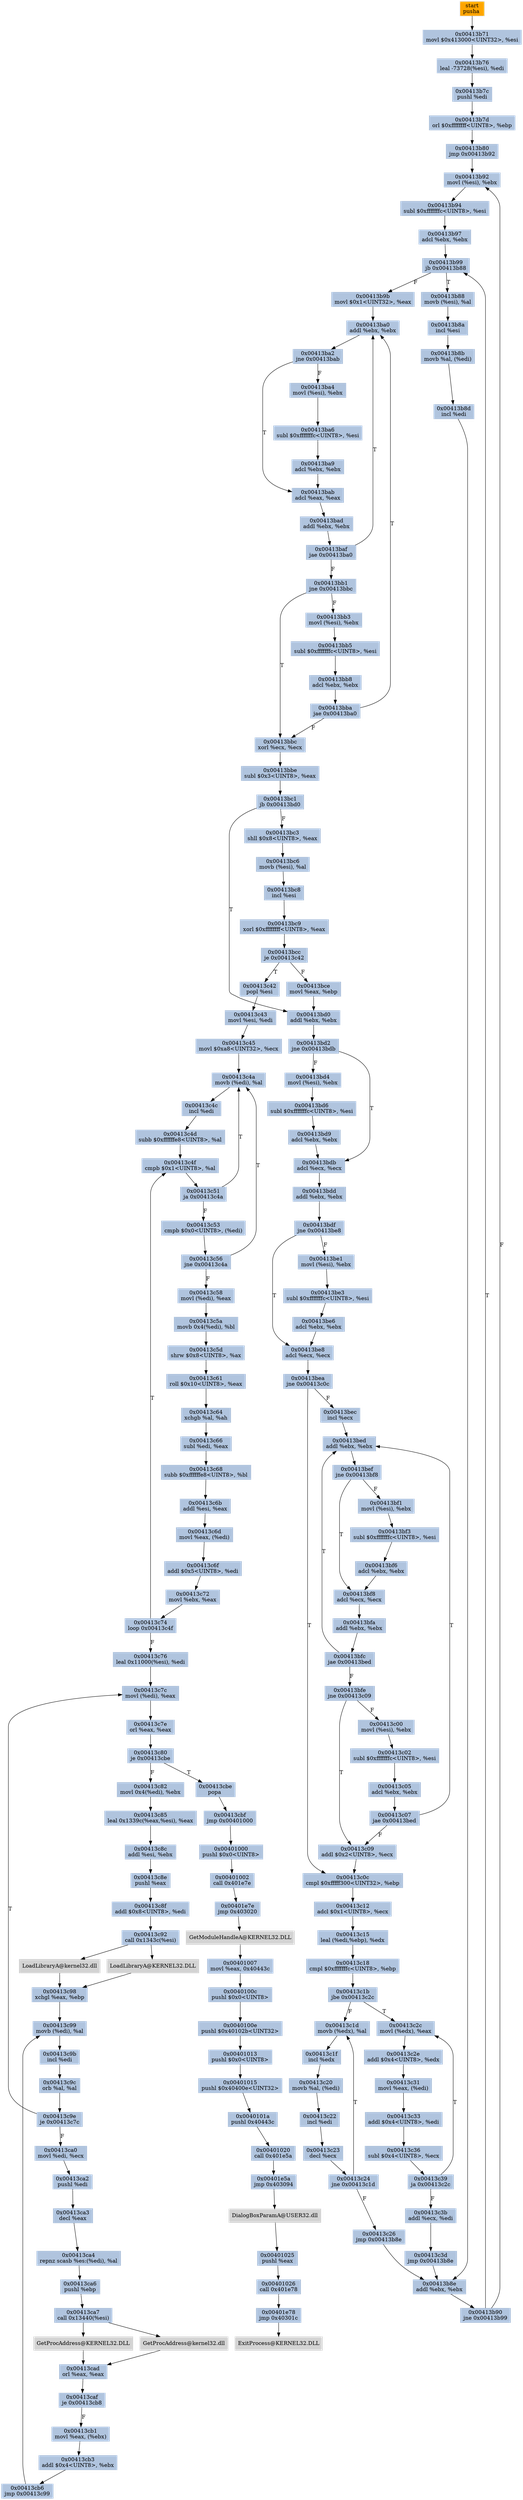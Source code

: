 digraph G {
node[shape=rectangle,style=filled,fillcolor=lightsteelblue,color=lightsteelblue]
bgcolor="transparent"
a0x00413b70pusha_[label="start\npusha ",color="lightgrey",fillcolor="orange"];
a0x00413b71movl_0x413000UINT32_esi[label="0x00413b71\nmovl $0x413000<UINT32>, %esi"];
a0x00413b76leal__73728esi__edi[label="0x00413b76\nleal -73728(%esi), %edi"];
a0x00413b7cpushl_edi[label="0x00413b7c\npushl %edi"];
a0x00413b7dorl_0xffffffffUINT8_ebp[label="0x00413b7d\norl $0xffffffff<UINT8>, %ebp"];
a0x00413b80jmp_0x00413b92[label="0x00413b80\njmp 0x00413b92"];
a0x00413b92movl_esi__ebx[label="0x00413b92\nmovl (%esi), %ebx"];
a0x00413b94subl_0xfffffffcUINT8_esi[label="0x00413b94\nsubl $0xfffffffc<UINT8>, %esi"];
a0x00413b97adcl_ebx_ebx[label="0x00413b97\nadcl %ebx, %ebx"];
a0x00413b99jb_0x00413b88[label="0x00413b99\njb 0x00413b88"];
a0x00413b88movb_esi__al[label="0x00413b88\nmovb (%esi), %al"];
a0x00413b8aincl_esi[label="0x00413b8a\nincl %esi"];
a0x00413b8bmovb_al_edi_[label="0x00413b8b\nmovb %al, (%edi)"];
a0x00413b8dincl_edi[label="0x00413b8d\nincl %edi"];
a0x00413b8eaddl_ebx_ebx[label="0x00413b8e\naddl %ebx, %ebx"];
a0x00413b90jne_0x00413b99[label="0x00413b90\njne 0x00413b99"];
a0x00413b9bmovl_0x1UINT32_eax[label="0x00413b9b\nmovl $0x1<UINT32>, %eax"];
a0x00413ba0addl_ebx_ebx[label="0x00413ba0\naddl %ebx, %ebx"];
a0x00413ba2jne_0x00413bab[label="0x00413ba2\njne 0x00413bab"];
a0x00413babadcl_eax_eax[label="0x00413bab\nadcl %eax, %eax"];
a0x00413badaddl_ebx_ebx[label="0x00413bad\naddl %ebx, %ebx"];
a0x00413bafjae_0x00413ba0[label="0x00413baf\njae 0x00413ba0"];
a0x00413bb1jne_0x00413bbc[label="0x00413bb1\njne 0x00413bbc"];
a0x00413bbcxorl_ecx_ecx[label="0x00413bbc\nxorl %ecx, %ecx"];
a0x00413bbesubl_0x3UINT8_eax[label="0x00413bbe\nsubl $0x3<UINT8>, %eax"];
a0x00413bc1jb_0x00413bd0[label="0x00413bc1\njb 0x00413bd0"];
a0x00413bc3shll_0x8UINT8_eax[label="0x00413bc3\nshll $0x8<UINT8>, %eax"];
a0x00413bc6movb_esi__al[label="0x00413bc6\nmovb (%esi), %al"];
a0x00413bc8incl_esi[label="0x00413bc8\nincl %esi"];
a0x00413bc9xorl_0xffffffffUINT8_eax[label="0x00413bc9\nxorl $0xffffffff<UINT8>, %eax"];
a0x00413bccje_0x00413c42[label="0x00413bcc\nje 0x00413c42"];
a0x00413bcemovl_eax_ebp[label="0x00413bce\nmovl %eax, %ebp"];
a0x00413bd0addl_ebx_ebx[label="0x00413bd0\naddl %ebx, %ebx"];
a0x00413bd2jne_0x00413bdb[label="0x00413bd2\njne 0x00413bdb"];
a0x00413bdbadcl_ecx_ecx[label="0x00413bdb\nadcl %ecx, %ecx"];
a0x00413bddaddl_ebx_ebx[label="0x00413bdd\naddl %ebx, %ebx"];
a0x00413bdfjne_0x00413be8[label="0x00413bdf\njne 0x00413be8"];
a0x00413be8adcl_ecx_ecx[label="0x00413be8\nadcl %ecx, %ecx"];
a0x00413beajne_0x00413c0c[label="0x00413bea\njne 0x00413c0c"];
a0x00413c0ccmpl_0xfffff300UINT32_ebp[label="0x00413c0c\ncmpl $0xfffff300<UINT32>, %ebp"];
a0x00413c12adcl_0x1UINT8_ecx[label="0x00413c12\nadcl $0x1<UINT8>, %ecx"];
a0x00413c15leal_ediebp__edx[label="0x00413c15\nleal (%edi,%ebp), %edx"];
a0x00413c18cmpl_0xfffffffcUINT8_ebp[label="0x00413c18\ncmpl $0xfffffffc<UINT8>, %ebp"];
a0x00413c1bjbe_0x00413c2c[label="0x00413c1b\njbe 0x00413c2c"];
a0x00413c2cmovl_edx__eax[label="0x00413c2c\nmovl (%edx), %eax"];
a0x00413c2eaddl_0x4UINT8_edx[label="0x00413c2e\naddl $0x4<UINT8>, %edx"];
a0x00413c31movl_eax_edi_[label="0x00413c31\nmovl %eax, (%edi)"];
a0x00413c33addl_0x4UINT8_edi[label="0x00413c33\naddl $0x4<UINT8>, %edi"];
a0x00413c36subl_0x4UINT8_ecx[label="0x00413c36\nsubl $0x4<UINT8>, %ecx"];
a0x00413c39ja_0x00413c2c[label="0x00413c39\nja 0x00413c2c"];
a0x00413c3baddl_ecx_edi[label="0x00413c3b\naddl %ecx, %edi"];
a0x00413c3djmp_0x00413b8e[label="0x00413c3d\njmp 0x00413b8e"];
a0x00413becincl_ecx[label="0x00413bec\nincl %ecx"];
a0x00413bedaddl_ebx_ebx[label="0x00413bed\naddl %ebx, %ebx"];
a0x00413befjne_0x00413bf8[label="0x00413bef\njne 0x00413bf8"];
a0x00413bf8adcl_ecx_ecx[label="0x00413bf8\nadcl %ecx, %ecx"];
a0x00413bfaaddl_ebx_ebx[label="0x00413bfa\naddl %ebx, %ebx"];
a0x00413bfcjae_0x00413bed[label="0x00413bfc\njae 0x00413bed"];
a0x00413bfejne_0x00413c09[label="0x00413bfe\njne 0x00413c09"];
a0x00413c09addl_0x2UINT8_ecx[label="0x00413c09\naddl $0x2<UINT8>, %ecx"];
a0x00413bd4movl_esi__ebx[label="0x00413bd4\nmovl (%esi), %ebx"];
a0x00413bd6subl_0xfffffffcUINT8_esi[label="0x00413bd6\nsubl $0xfffffffc<UINT8>, %esi"];
a0x00413bd9adcl_ebx_ebx[label="0x00413bd9\nadcl %ebx, %ebx"];
a0x00413bb3movl_esi__ebx[label="0x00413bb3\nmovl (%esi), %ebx"];
a0x00413bb5subl_0xfffffffcUINT8_esi[label="0x00413bb5\nsubl $0xfffffffc<UINT8>, %esi"];
a0x00413bb8adcl_ebx_ebx[label="0x00413bb8\nadcl %ebx, %ebx"];
a0x00413bbajae_0x00413ba0[label="0x00413bba\njae 0x00413ba0"];
a0x00413ba4movl_esi__ebx[label="0x00413ba4\nmovl (%esi), %ebx"];
a0x00413ba6subl_0xfffffffcUINT8_esi[label="0x00413ba6\nsubl $0xfffffffc<UINT8>, %esi"];
a0x00413ba9adcl_ebx_ebx[label="0x00413ba9\nadcl %ebx, %ebx"];
a0x00413c1dmovb_edx__al[label="0x00413c1d\nmovb (%edx), %al"];
a0x00413c1fincl_edx[label="0x00413c1f\nincl %edx"];
a0x00413c20movb_al_edi_[label="0x00413c20\nmovb %al, (%edi)"];
a0x00413c22incl_edi[label="0x00413c22\nincl %edi"];
a0x00413c23decl_ecx[label="0x00413c23\ndecl %ecx"];
a0x00413c24jne_0x00413c1d[label="0x00413c24\njne 0x00413c1d"];
a0x00413c26jmp_0x00413b8e[label="0x00413c26\njmp 0x00413b8e"];
a0x00413be1movl_esi__ebx[label="0x00413be1\nmovl (%esi), %ebx"];
a0x00413be3subl_0xfffffffcUINT8_esi[label="0x00413be3\nsubl $0xfffffffc<UINT8>, %esi"];
a0x00413be6adcl_ebx_ebx[label="0x00413be6\nadcl %ebx, %ebx"];
a0x00413bf1movl_esi__ebx[label="0x00413bf1\nmovl (%esi), %ebx"];
a0x00413bf3subl_0xfffffffcUINT8_esi[label="0x00413bf3\nsubl $0xfffffffc<UINT8>, %esi"];
a0x00413bf6adcl_ebx_ebx[label="0x00413bf6\nadcl %ebx, %ebx"];
a0x00413c00movl_esi__ebx[label="0x00413c00\nmovl (%esi), %ebx"];
a0x00413c02subl_0xfffffffcUINT8_esi[label="0x00413c02\nsubl $0xfffffffc<UINT8>, %esi"];
a0x00413c05adcl_ebx_ebx[label="0x00413c05\nadcl %ebx, %ebx"];
a0x00413c07jae_0x00413bed[label="0x00413c07\njae 0x00413bed"];
a0x00413c42popl_esi[label="0x00413c42\npopl %esi"];
a0x00413c43movl_esi_edi[label="0x00413c43\nmovl %esi, %edi"];
a0x00413c45movl_0xa8UINT32_ecx[label="0x00413c45\nmovl $0xa8<UINT32>, %ecx"];
a0x00413c4amovb_edi__al[label="0x00413c4a\nmovb (%edi), %al"];
a0x00413c4cincl_edi[label="0x00413c4c\nincl %edi"];
a0x00413c4dsubb_0xffffffe8UINT8_al[label="0x00413c4d\nsubb $0xffffffe8<UINT8>, %al"];
a0x00413c4fcmpb_0x1UINT8_al[label="0x00413c4f\ncmpb $0x1<UINT8>, %al"];
a0x00413c51ja_0x00413c4a[label="0x00413c51\nja 0x00413c4a"];
a0x00413c53cmpb_0x0UINT8_edi_[label="0x00413c53\ncmpb $0x0<UINT8>, (%edi)"];
a0x00413c56jne_0x00413c4a[label="0x00413c56\njne 0x00413c4a"];
a0x00413c58movl_edi__eax[label="0x00413c58\nmovl (%edi), %eax"];
a0x00413c5amovb_0x4edi__bl[label="0x00413c5a\nmovb 0x4(%edi), %bl"];
a0x00413c5dshrw_0x8UINT8_ax[label="0x00413c5d\nshrw $0x8<UINT8>, %ax"];
a0x00413c61roll_0x10UINT8_eax[label="0x00413c61\nroll $0x10<UINT8>, %eax"];
a0x00413c64xchgb_al_ah[label="0x00413c64\nxchgb %al, %ah"];
a0x00413c66subl_edi_eax[label="0x00413c66\nsubl %edi, %eax"];
a0x00413c68subb_0xffffffe8UINT8_bl[label="0x00413c68\nsubb $0xffffffe8<UINT8>, %bl"];
a0x00413c6baddl_esi_eax[label="0x00413c6b\naddl %esi, %eax"];
a0x00413c6dmovl_eax_edi_[label="0x00413c6d\nmovl %eax, (%edi)"];
a0x00413c6faddl_0x5UINT8_edi[label="0x00413c6f\naddl $0x5<UINT8>, %edi"];
a0x00413c72movl_ebx_eax[label="0x00413c72\nmovl %ebx, %eax"];
a0x00413c74loop_0x00413c4f[label="0x00413c74\nloop 0x00413c4f"];
a0x00413c76leal_0x11000esi__edi[label="0x00413c76\nleal 0x11000(%esi), %edi"];
a0x00413c7cmovl_edi__eax[label="0x00413c7c\nmovl (%edi), %eax"];
a0x00413c7eorl_eax_eax[label="0x00413c7e\norl %eax, %eax"];
a0x00413c80je_0x00413cbe[label="0x00413c80\nje 0x00413cbe"];
a0x00413c82movl_0x4edi__ebx[label="0x00413c82\nmovl 0x4(%edi), %ebx"];
a0x00413c85leal_0x1339ceaxesi__eax[label="0x00413c85\nleal 0x1339c(%eax,%esi), %eax"];
a0x00413c8caddl_esi_ebx[label="0x00413c8c\naddl %esi, %ebx"];
a0x00413c8epushl_eax[label="0x00413c8e\npushl %eax"];
a0x00413c8faddl_0x8UINT8_edi[label="0x00413c8f\naddl $0x8<UINT8>, %edi"];
a0x00413c92call_0x1343cesi_[label="0x00413c92\ncall 0x1343c(%esi)"];
LoadLibraryA_kernel32_dll[label="LoadLibraryA@kernel32.dll",color="lightgrey",fillcolor="lightgrey"];
a0x00413c98xchgl_eax_ebp[label="0x00413c98\nxchgl %eax, %ebp"];
a0x00413c99movb_edi__al[label="0x00413c99\nmovb (%edi), %al"];
a0x00413c9bincl_edi[label="0x00413c9b\nincl %edi"];
a0x00413c9corb_al_al[label="0x00413c9c\norb %al, %al"];
a0x00413c9eje_0x00413c7c[label="0x00413c9e\nje 0x00413c7c"];
a0x00413ca0movl_edi_ecx[label="0x00413ca0\nmovl %edi, %ecx"];
a0x00413ca2pushl_edi[label="0x00413ca2\npushl %edi"];
a0x00413ca3decl_eax[label="0x00413ca3\ndecl %eax"];
a0x00413ca4repnz_scasb_es_edi__al[label="0x00413ca4\nrepnz scasb %es:(%edi), %al"];
a0x00413ca6pushl_ebp[label="0x00413ca6\npushl %ebp"];
a0x00413ca7call_0x13440esi_[label="0x00413ca7\ncall 0x13440(%esi)"];
GetProcAddress_kernel32_dll[label="GetProcAddress@kernel32.dll",color="lightgrey",fillcolor="lightgrey"];
a0x00413cadorl_eax_eax[label="0x00413cad\norl %eax, %eax"];
a0x00413cafje_0x00413cb8[label="0x00413caf\nje 0x00413cb8"];
a0x00413cb1movl_eax_ebx_[label="0x00413cb1\nmovl %eax, (%ebx)"];
a0x00413cb3addl_0x4UINT8_ebx[label="0x00413cb3\naddl $0x4<UINT8>, %ebx"];
a0x00413cb6jmp_0x00413c99[label="0x00413cb6\njmp 0x00413c99"];
GetProcAddress_KERNEL32_DLL[label="GetProcAddress@KERNEL32.DLL",color="lightgrey",fillcolor="lightgrey"];
LoadLibraryA_KERNEL32_DLL[label="LoadLibraryA@KERNEL32.DLL",color="lightgrey",fillcolor="lightgrey"];
a0x00413cbepopa_[label="0x00413cbe\npopa "];
a0x00413cbfjmp_0x00401000[label="0x00413cbf\njmp 0x00401000"];
a0x00401000pushl_0x0UINT8[label="0x00401000\npushl $0x0<UINT8>"];
a0x00401002call_0x401e7e[label="0x00401002\ncall 0x401e7e"];
a0x00401e7ejmp_0x403020[label="0x00401e7e\njmp 0x403020"];
GetModuleHandleA_KERNEL32_DLL[label="GetModuleHandleA@KERNEL32.DLL",color="lightgrey",fillcolor="lightgrey"];
a0x00401007movl_eax_0x40443c[label="0x00401007\nmovl %eax, 0x40443c"];
a0x0040100cpushl_0x0UINT8[label="0x0040100c\npushl $0x0<UINT8>"];
a0x0040100epushl_0x40102bUINT32[label="0x0040100e\npushl $0x40102b<UINT32>"];
a0x00401013pushl_0x0UINT8[label="0x00401013\npushl $0x0<UINT8>"];
a0x00401015pushl_0x40400eUINT32[label="0x00401015\npushl $0x40400e<UINT32>"];
a0x0040101apushl_0x40443c[label="0x0040101a\npushl 0x40443c"];
a0x00401020call_0x401e5a[label="0x00401020\ncall 0x401e5a"];
a0x00401e5ajmp_0x403094[label="0x00401e5a\njmp 0x403094"];
DialogBoxParamA_USER32_dll[label="DialogBoxParamA@USER32.dll",color="lightgrey",fillcolor="lightgrey"];
a0x00401025pushl_eax[label="0x00401025\npushl %eax"];
a0x00401026call_0x401e78[label="0x00401026\ncall 0x401e78"];
a0x00401e78jmp_0x40301c[label="0x00401e78\njmp 0x40301c"];
ExitProcess_KERNEL32_DLL[label="ExitProcess@KERNEL32.DLL",color="lightgrey",fillcolor="lightgrey"];
a0x00413b70pusha_ -> a0x00413b71movl_0x413000UINT32_esi [color="#000000"];
a0x00413b71movl_0x413000UINT32_esi -> a0x00413b76leal__73728esi__edi [color="#000000"];
a0x00413b76leal__73728esi__edi -> a0x00413b7cpushl_edi [color="#000000"];
a0x00413b7cpushl_edi -> a0x00413b7dorl_0xffffffffUINT8_ebp [color="#000000"];
a0x00413b7dorl_0xffffffffUINT8_ebp -> a0x00413b80jmp_0x00413b92 [color="#000000"];
a0x00413b80jmp_0x00413b92 -> a0x00413b92movl_esi__ebx [color="#000000"];
a0x00413b92movl_esi__ebx -> a0x00413b94subl_0xfffffffcUINT8_esi [color="#000000"];
a0x00413b94subl_0xfffffffcUINT8_esi -> a0x00413b97adcl_ebx_ebx [color="#000000"];
a0x00413b97adcl_ebx_ebx -> a0x00413b99jb_0x00413b88 [color="#000000"];
a0x00413b99jb_0x00413b88 -> a0x00413b88movb_esi__al [color="#000000",label="T"];
a0x00413b88movb_esi__al -> a0x00413b8aincl_esi [color="#000000"];
a0x00413b8aincl_esi -> a0x00413b8bmovb_al_edi_ [color="#000000"];
a0x00413b8bmovb_al_edi_ -> a0x00413b8dincl_edi [color="#000000"];
a0x00413b8dincl_edi -> a0x00413b8eaddl_ebx_ebx [color="#000000"];
a0x00413b8eaddl_ebx_ebx -> a0x00413b90jne_0x00413b99 [color="#000000"];
a0x00413b90jne_0x00413b99 -> a0x00413b99jb_0x00413b88 [color="#000000",label="T"];
a0x00413b99jb_0x00413b88 -> a0x00413b9bmovl_0x1UINT32_eax [color="#000000",label="F"];
a0x00413b9bmovl_0x1UINT32_eax -> a0x00413ba0addl_ebx_ebx [color="#000000"];
a0x00413ba0addl_ebx_ebx -> a0x00413ba2jne_0x00413bab [color="#000000"];
a0x00413ba2jne_0x00413bab -> a0x00413babadcl_eax_eax [color="#000000",label="T"];
a0x00413babadcl_eax_eax -> a0x00413badaddl_ebx_ebx [color="#000000"];
a0x00413badaddl_ebx_ebx -> a0x00413bafjae_0x00413ba0 [color="#000000"];
a0x00413bafjae_0x00413ba0 -> a0x00413bb1jne_0x00413bbc [color="#000000",label="F"];
a0x00413bb1jne_0x00413bbc -> a0x00413bbcxorl_ecx_ecx [color="#000000",label="T"];
a0x00413bbcxorl_ecx_ecx -> a0x00413bbesubl_0x3UINT8_eax [color="#000000"];
a0x00413bbesubl_0x3UINT8_eax -> a0x00413bc1jb_0x00413bd0 [color="#000000"];
a0x00413bc1jb_0x00413bd0 -> a0x00413bc3shll_0x8UINT8_eax [color="#000000",label="F"];
a0x00413bc3shll_0x8UINT8_eax -> a0x00413bc6movb_esi__al [color="#000000"];
a0x00413bc6movb_esi__al -> a0x00413bc8incl_esi [color="#000000"];
a0x00413bc8incl_esi -> a0x00413bc9xorl_0xffffffffUINT8_eax [color="#000000"];
a0x00413bc9xorl_0xffffffffUINT8_eax -> a0x00413bccje_0x00413c42 [color="#000000"];
a0x00413bccje_0x00413c42 -> a0x00413bcemovl_eax_ebp [color="#000000",label="F"];
a0x00413bcemovl_eax_ebp -> a0x00413bd0addl_ebx_ebx [color="#000000"];
a0x00413bd0addl_ebx_ebx -> a0x00413bd2jne_0x00413bdb [color="#000000"];
a0x00413bd2jne_0x00413bdb -> a0x00413bdbadcl_ecx_ecx [color="#000000",label="T"];
a0x00413bdbadcl_ecx_ecx -> a0x00413bddaddl_ebx_ebx [color="#000000"];
a0x00413bddaddl_ebx_ebx -> a0x00413bdfjne_0x00413be8 [color="#000000"];
a0x00413bdfjne_0x00413be8 -> a0x00413be8adcl_ecx_ecx [color="#000000",label="T"];
a0x00413be8adcl_ecx_ecx -> a0x00413beajne_0x00413c0c [color="#000000"];
a0x00413beajne_0x00413c0c -> a0x00413c0ccmpl_0xfffff300UINT32_ebp [color="#000000",label="T"];
a0x00413c0ccmpl_0xfffff300UINT32_ebp -> a0x00413c12adcl_0x1UINT8_ecx [color="#000000"];
a0x00413c12adcl_0x1UINT8_ecx -> a0x00413c15leal_ediebp__edx [color="#000000"];
a0x00413c15leal_ediebp__edx -> a0x00413c18cmpl_0xfffffffcUINT8_ebp [color="#000000"];
a0x00413c18cmpl_0xfffffffcUINT8_ebp -> a0x00413c1bjbe_0x00413c2c [color="#000000"];
a0x00413c1bjbe_0x00413c2c -> a0x00413c2cmovl_edx__eax [color="#000000",label="T"];
a0x00413c2cmovl_edx__eax -> a0x00413c2eaddl_0x4UINT8_edx [color="#000000"];
a0x00413c2eaddl_0x4UINT8_edx -> a0x00413c31movl_eax_edi_ [color="#000000"];
a0x00413c31movl_eax_edi_ -> a0x00413c33addl_0x4UINT8_edi [color="#000000"];
a0x00413c33addl_0x4UINT8_edi -> a0x00413c36subl_0x4UINT8_ecx [color="#000000"];
a0x00413c36subl_0x4UINT8_ecx -> a0x00413c39ja_0x00413c2c [color="#000000"];
a0x00413c39ja_0x00413c2c -> a0x00413c3baddl_ecx_edi [color="#000000",label="F"];
a0x00413c3baddl_ecx_edi -> a0x00413c3djmp_0x00413b8e [color="#000000"];
a0x00413c3djmp_0x00413b8e -> a0x00413b8eaddl_ebx_ebx [color="#000000"];
a0x00413beajne_0x00413c0c -> a0x00413becincl_ecx [color="#000000",label="F"];
a0x00413becincl_ecx -> a0x00413bedaddl_ebx_ebx [color="#000000"];
a0x00413bedaddl_ebx_ebx -> a0x00413befjne_0x00413bf8 [color="#000000"];
a0x00413befjne_0x00413bf8 -> a0x00413bf8adcl_ecx_ecx [color="#000000",label="T"];
a0x00413bf8adcl_ecx_ecx -> a0x00413bfaaddl_ebx_ebx [color="#000000"];
a0x00413bfaaddl_ebx_ebx -> a0x00413bfcjae_0x00413bed [color="#000000"];
a0x00413bfcjae_0x00413bed -> a0x00413bfejne_0x00413c09 [color="#000000",label="F"];
a0x00413bfejne_0x00413c09 -> a0x00413c09addl_0x2UINT8_ecx [color="#000000",label="T"];
a0x00413c09addl_0x2UINT8_ecx -> a0x00413c0ccmpl_0xfffff300UINT32_ebp [color="#000000"];
a0x00413c39ja_0x00413c2c -> a0x00413c2cmovl_edx__eax [color="#000000",label="T"];
a0x00413bc1jb_0x00413bd0 -> a0x00413bd0addl_ebx_ebx [color="#000000",label="T"];
a0x00413bd2jne_0x00413bdb -> a0x00413bd4movl_esi__ebx [color="#000000",label="F"];
a0x00413bd4movl_esi__ebx -> a0x00413bd6subl_0xfffffffcUINT8_esi [color="#000000"];
a0x00413bd6subl_0xfffffffcUINT8_esi -> a0x00413bd9adcl_ebx_ebx [color="#000000"];
a0x00413bd9adcl_ebx_ebx -> a0x00413bdbadcl_ecx_ecx [color="#000000"];
a0x00413bb1jne_0x00413bbc -> a0x00413bb3movl_esi__ebx [color="#000000",label="F"];
a0x00413bb3movl_esi__ebx -> a0x00413bb5subl_0xfffffffcUINT8_esi [color="#000000"];
a0x00413bb5subl_0xfffffffcUINT8_esi -> a0x00413bb8adcl_ebx_ebx [color="#000000"];
a0x00413bb8adcl_ebx_ebx -> a0x00413bbajae_0x00413ba0 [color="#000000"];
a0x00413bbajae_0x00413ba0 -> a0x00413bbcxorl_ecx_ecx [color="#000000",label="F"];
a0x00413b90jne_0x00413b99 -> a0x00413b92movl_esi__ebx [color="#000000",label="F"];
a0x00413bfcjae_0x00413bed -> a0x00413bedaddl_ebx_ebx [color="#000000",label="T"];
a0x00413ba2jne_0x00413bab -> a0x00413ba4movl_esi__ebx [color="#000000",label="F"];
a0x00413ba4movl_esi__ebx -> a0x00413ba6subl_0xfffffffcUINT8_esi [color="#000000"];
a0x00413ba6subl_0xfffffffcUINT8_esi -> a0x00413ba9adcl_ebx_ebx [color="#000000"];
a0x00413ba9adcl_ebx_ebx -> a0x00413babadcl_eax_eax [color="#000000"];
a0x00413c1bjbe_0x00413c2c -> a0x00413c1dmovb_edx__al [color="#000000",label="F"];
a0x00413c1dmovb_edx__al -> a0x00413c1fincl_edx [color="#000000"];
a0x00413c1fincl_edx -> a0x00413c20movb_al_edi_ [color="#000000"];
a0x00413c20movb_al_edi_ -> a0x00413c22incl_edi [color="#000000"];
a0x00413c22incl_edi -> a0x00413c23decl_ecx [color="#000000"];
a0x00413c23decl_ecx -> a0x00413c24jne_0x00413c1d [color="#000000"];
a0x00413c24jne_0x00413c1d -> a0x00413c1dmovb_edx__al [color="#000000",label="T"];
a0x00413c24jne_0x00413c1d -> a0x00413c26jmp_0x00413b8e [color="#000000",label="F"];
a0x00413c26jmp_0x00413b8e -> a0x00413b8eaddl_ebx_ebx [color="#000000"];
a0x00413bdfjne_0x00413be8 -> a0x00413be1movl_esi__ebx [color="#000000",label="F"];
a0x00413be1movl_esi__ebx -> a0x00413be3subl_0xfffffffcUINT8_esi [color="#000000"];
a0x00413be3subl_0xfffffffcUINT8_esi -> a0x00413be6adcl_ebx_ebx [color="#000000"];
a0x00413be6adcl_ebx_ebx -> a0x00413be8adcl_ecx_ecx [color="#000000"];
a0x00413befjne_0x00413bf8 -> a0x00413bf1movl_esi__ebx [color="#000000",label="F"];
a0x00413bf1movl_esi__ebx -> a0x00413bf3subl_0xfffffffcUINT8_esi [color="#000000"];
a0x00413bf3subl_0xfffffffcUINT8_esi -> a0x00413bf6adcl_ebx_ebx [color="#000000"];
a0x00413bf6adcl_ebx_ebx -> a0x00413bf8adcl_ecx_ecx [color="#000000"];
a0x00413bfejne_0x00413c09 -> a0x00413c00movl_esi__ebx [color="#000000",label="F"];
a0x00413c00movl_esi__ebx -> a0x00413c02subl_0xfffffffcUINT8_esi [color="#000000"];
a0x00413c02subl_0xfffffffcUINT8_esi -> a0x00413c05adcl_ebx_ebx [color="#000000"];
a0x00413c05adcl_ebx_ebx -> a0x00413c07jae_0x00413bed [color="#000000"];
a0x00413c07jae_0x00413bed -> a0x00413c09addl_0x2UINT8_ecx [color="#000000",label="F"];
a0x00413bafjae_0x00413ba0 -> a0x00413ba0addl_ebx_ebx [color="#000000",label="T"];
a0x00413c07jae_0x00413bed -> a0x00413bedaddl_ebx_ebx [color="#000000",label="T"];
a0x00413bbajae_0x00413ba0 -> a0x00413ba0addl_ebx_ebx [color="#000000",label="T"];
a0x00413bccje_0x00413c42 -> a0x00413c42popl_esi [color="#000000",label="T"];
a0x00413c42popl_esi -> a0x00413c43movl_esi_edi [color="#000000"];
a0x00413c43movl_esi_edi -> a0x00413c45movl_0xa8UINT32_ecx [color="#000000"];
a0x00413c45movl_0xa8UINT32_ecx -> a0x00413c4amovb_edi__al [color="#000000"];
a0x00413c4amovb_edi__al -> a0x00413c4cincl_edi [color="#000000"];
a0x00413c4cincl_edi -> a0x00413c4dsubb_0xffffffe8UINT8_al [color="#000000"];
a0x00413c4dsubb_0xffffffe8UINT8_al -> a0x00413c4fcmpb_0x1UINT8_al [color="#000000"];
a0x00413c4fcmpb_0x1UINT8_al -> a0x00413c51ja_0x00413c4a [color="#000000"];
a0x00413c51ja_0x00413c4a -> a0x00413c4amovb_edi__al [color="#000000",label="T"];
a0x00413c51ja_0x00413c4a -> a0x00413c53cmpb_0x0UINT8_edi_ [color="#000000",label="F"];
a0x00413c53cmpb_0x0UINT8_edi_ -> a0x00413c56jne_0x00413c4a [color="#000000"];
a0x00413c56jne_0x00413c4a -> a0x00413c58movl_edi__eax [color="#000000",label="F"];
a0x00413c58movl_edi__eax -> a0x00413c5amovb_0x4edi__bl [color="#000000"];
a0x00413c5amovb_0x4edi__bl -> a0x00413c5dshrw_0x8UINT8_ax [color="#000000"];
a0x00413c5dshrw_0x8UINT8_ax -> a0x00413c61roll_0x10UINT8_eax [color="#000000"];
a0x00413c61roll_0x10UINT8_eax -> a0x00413c64xchgb_al_ah [color="#000000"];
a0x00413c64xchgb_al_ah -> a0x00413c66subl_edi_eax [color="#000000"];
a0x00413c66subl_edi_eax -> a0x00413c68subb_0xffffffe8UINT8_bl [color="#000000"];
a0x00413c68subb_0xffffffe8UINT8_bl -> a0x00413c6baddl_esi_eax [color="#000000"];
a0x00413c6baddl_esi_eax -> a0x00413c6dmovl_eax_edi_ [color="#000000"];
a0x00413c6dmovl_eax_edi_ -> a0x00413c6faddl_0x5UINT8_edi [color="#000000"];
a0x00413c6faddl_0x5UINT8_edi -> a0x00413c72movl_ebx_eax [color="#000000"];
a0x00413c72movl_ebx_eax -> a0x00413c74loop_0x00413c4f [color="#000000"];
a0x00413c74loop_0x00413c4f -> a0x00413c4fcmpb_0x1UINT8_al [color="#000000",label="T"];
a0x00413c56jne_0x00413c4a -> a0x00413c4amovb_edi__al [color="#000000",label="T"];
a0x00413c74loop_0x00413c4f -> a0x00413c76leal_0x11000esi__edi [color="#000000",label="F"];
a0x00413c76leal_0x11000esi__edi -> a0x00413c7cmovl_edi__eax [color="#000000"];
a0x00413c7cmovl_edi__eax -> a0x00413c7eorl_eax_eax [color="#000000"];
a0x00413c7eorl_eax_eax -> a0x00413c80je_0x00413cbe [color="#000000"];
a0x00413c80je_0x00413cbe -> a0x00413c82movl_0x4edi__ebx [color="#000000",label="F"];
a0x00413c82movl_0x4edi__ebx -> a0x00413c85leal_0x1339ceaxesi__eax [color="#000000"];
a0x00413c85leal_0x1339ceaxesi__eax -> a0x00413c8caddl_esi_ebx [color="#000000"];
a0x00413c8caddl_esi_ebx -> a0x00413c8epushl_eax [color="#000000"];
a0x00413c8epushl_eax -> a0x00413c8faddl_0x8UINT8_edi [color="#000000"];
a0x00413c8faddl_0x8UINT8_edi -> a0x00413c92call_0x1343cesi_ [color="#000000"];
a0x00413c92call_0x1343cesi_ -> LoadLibraryA_kernel32_dll [color="#000000"];
LoadLibraryA_kernel32_dll -> a0x00413c98xchgl_eax_ebp [color="#000000"];
a0x00413c98xchgl_eax_ebp -> a0x00413c99movb_edi__al [color="#000000"];
a0x00413c99movb_edi__al -> a0x00413c9bincl_edi [color="#000000"];
a0x00413c9bincl_edi -> a0x00413c9corb_al_al [color="#000000"];
a0x00413c9corb_al_al -> a0x00413c9eje_0x00413c7c [color="#000000"];
a0x00413c9eje_0x00413c7c -> a0x00413ca0movl_edi_ecx [color="#000000",label="F"];
a0x00413ca0movl_edi_ecx -> a0x00413ca2pushl_edi [color="#000000"];
a0x00413ca2pushl_edi -> a0x00413ca3decl_eax [color="#000000"];
a0x00413ca3decl_eax -> a0x00413ca4repnz_scasb_es_edi__al [color="#000000"];
a0x00413ca4repnz_scasb_es_edi__al -> a0x00413ca6pushl_ebp [color="#000000"];
a0x00413ca6pushl_ebp -> a0x00413ca7call_0x13440esi_ [color="#000000"];
a0x00413ca7call_0x13440esi_ -> GetProcAddress_kernel32_dll [color="#000000"];
GetProcAddress_kernel32_dll -> a0x00413cadorl_eax_eax [color="#000000"];
a0x00413cadorl_eax_eax -> a0x00413cafje_0x00413cb8 [color="#000000"];
a0x00413cafje_0x00413cb8 -> a0x00413cb1movl_eax_ebx_ [color="#000000",label="F"];
a0x00413cb1movl_eax_ebx_ -> a0x00413cb3addl_0x4UINT8_ebx [color="#000000"];
a0x00413cb3addl_0x4UINT8_ebx -> a0x00413cb6jmp_0x00413c99 [color="#000000"];
a0x00413cb6jmp_0x00413c99 -> a0x00413c99movb_edi__al [color="#000000"];
a0x00413ca7call_0x13440esi_ -> GetProcAddress_KERNEL32_DLL [color="#000000"];
GetProcAddress_KERNEL32_DLL -> a0x00413cadorl_eax_eax [color="#000000"];
a0x00413c9eje_0x00413c7c -> a0x00413c7cmovl_edi__eax [color="#000000",label="T"];
a0x00413c92call_0x1343cesi_ -> LoadLibraryA_KERNEL32_DLL [color="#000000"];
LoadLibraryA_KERNEL32_DLL -> a0x00413c98xchgl_eax_ebp [color="#000000"];
a0x00413c80je_0x00413cbe -> a0x00413cbepopa_ [color="#000000",label="T"];
a0x00413cbepopa_ -> a0x00413cbfjmp_0x00401000 [color="#000000"];
a0x00413cbfjmp_0x00401000 -> a0x00401000pushl_0x0UINT8 [color="#000000"];
a0x00401000pushl_0x0UINT8 -> a0x00401002call_0x401e7e [color="#000000"];
a0x00401002call_0x401e7e -> a0x00401e7ejmp_0x403020 [color="#000000"];
a0x00401e7ejmp_0x403020 -> GetModuleHandleA_KERNEL32_DLL [color="#000000"];
GetModuleHandleA_KERNEL32_DLL -> a0x00401007movl_eax_0x40443c [color="#000000"];
a0x00401007movl_eax_0x40443c -> a0x0040100cpushl_0x0UINT8 [color="#000000"];
a0x0040100cpushl_0x0UINT8 -> a0x0040100epushl_0x40102bUINT32 [color="#000000"];
a0x0040100epushl_0x40102bUINT32 -> a0x00401013pushl_0x0UINT8 [color="#000000"];
a0x00401013pushl_0x0UINT8 -> a0x00401015pushl_0x40400eUINT32 [color="#000000"];
a0x00401015pushl_0x40400eUINT32 -> a0x0040101apushl_0x40443c [color="#000000"];
a0x0040101apushl_0x40443c -> a0x00401020call_0x401e5a [color="#000000"];
a0x00401020call_0x401e5a -> a0x00401e5ajmp_0x403094 [color="#000000"];
a0x00401e5ajmp_0x403094 -> DialogBoxParamA_USER32_dll [color="#000000"];
DialogBoxParamA_USER32_dll -> a0x00401025pushl_eax [color="#000000"];
a0x00401025pushl_eax -> a0x00401026call_0x401e78 [color="#000000"];
a0x00401026call_0x401e78 -> a0x00401e78jmp_0x40301c [color="#000000"];
a0x00401e78jmp_0x40301c -> ExitProcess_KERNEL32_DLL [color="#000000"];
}
